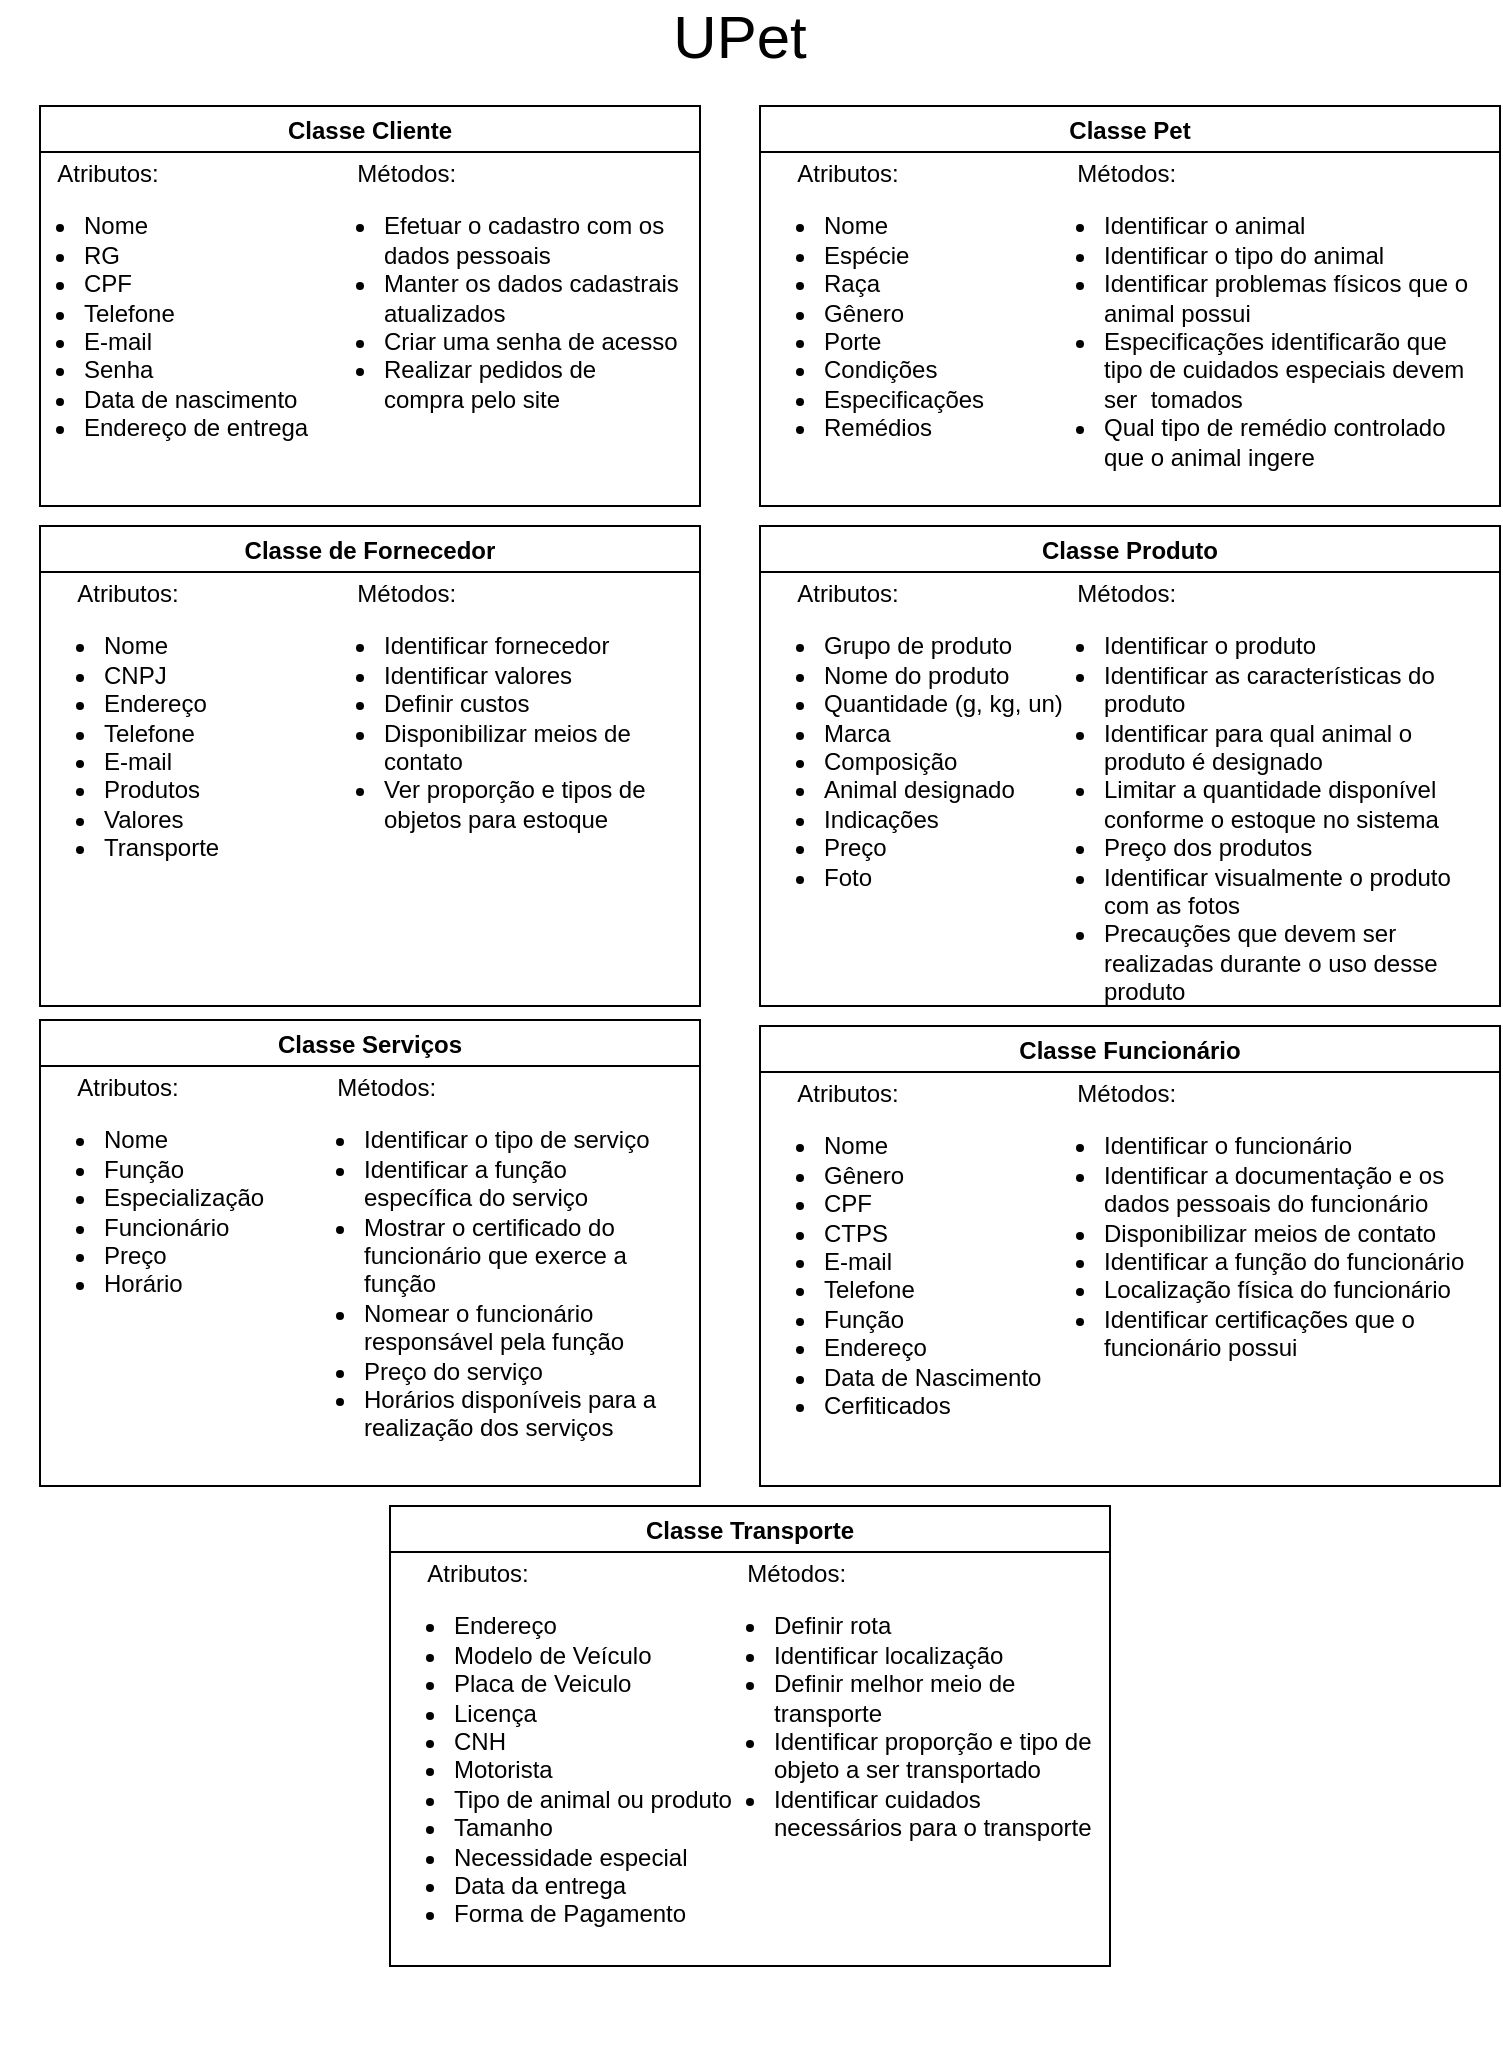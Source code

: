 <mxfile version="20.4.0" type="device"><diagram id="dkKRGLwqxiB_ffLlp-xg" name="Página-1"><mxGraphModel dx="942" dy="557" grid="1" gridSize="10" guides="1" tooltips="1" connect="1" arrows="1" fold="1" page="1" pageScale="1" pageWidth="827" pageHeight="1169" math="0" shadow="0"><root><mxCell id="0"/><mxCell id="1" parent="0"/><mxCell id="Yn7PFpgiiBajjRp9janp-2" value="Classe Pet" style="swimlane;" parent="1" vertex="1"><mxGeometry x="400" y="70" width="370" height="200" as="geometry"/></mxCell><mxCell id="Yn7PFpgiiBajjRp9janp-27" value="&lt;div&gt;&lt;span style=&quot;white-space: pre;&quot;&gt;&#9;&lt;/span&gt;Atributos:&lt;br&gt;&lt;/div&gt;&lt;ul&gt;&lt;li&gt;Nome&lt;/li&gt;&lt;li&gt;Espécie&lt;/li&gt;&lt;li&gt;Raça&lt;/li&gt;&lt;li&gt;Gênero&lt;/li&gt;&lt;li&gt;Porte&lt;/li&gt;&lt;li&gt;Condições&lt;/li&gt;&lt;li&gt;Especificações&lt;/li&gt;&lt;li&gt;Remédios&lt;/li&gt;&lt;/ul&gt;" style="text;html=1;strokeColor=none;fillColor=none;align=left;verticalAlign=top;whiteSpace=wrap;rounded=0;fontSize=12;" parent="Yn7PFpgiiBajjRp9janp-2" vertex="1"><mxGeometry x="-10" y="20" width="140" height="180" as="geometry"/></mxCell><mxCell id="Yn7PFpgiiBajjRp9janp-30" value="&lt;div&gt;&lt;span style=&quot;white-space: pre;&quot;&gt;&#9;&lt;/span&gt;Métodos:&lt;br&gt;&lt;/div&gt;&lt;ul&gt;&lt;li&gt;Identificar o animal&lt;/li&gt;&lt;li&gt;Identificar o tipo do animal&lt;/li&gt;&lt;li&gt;Identificar problemas físicos que o animal possui&lt;/li&gt;&lt;li&gt;Especificações identificarão que tipo de cuidados especiais devem ser&amp;nbsp; tomados&lt;/li&gt;&lt;li&gt;Qual tipo de remédio controlado que o animal ingere&lt;/li&gt;&lt;/ul&gt;" style="text;html=1;strokeColor=none;fillColor=none;align=left;verticalAlign=top;whiteSpace=wrap;rounded=0;fontSize=12;" parent="Yn7PFpgiiBajjRp9janp-2" vertex="1"><mxGeometry x="130" y="20" width="230" height="180" as="geometry"/></mxCell><mxCell id="Yn7PFpgiiBajjRp9janp-3" value="Classe Cliente" style="swimlane;" parent="1" vertex="1"><mxGeometry x="40" y="70" width="330" height="200" as="geometry"/></mxCell><mxCell id="Yn7PFpgiiBajjRp9janp-14" value="&lt;div&gt;&lt;span style=&quot;white-space: pre;&quot;&gt;&#9;&lt;/span&gt;Atributos:&lt;/div&gt;&lt;ul&gt;&lt;li&gt;Nome&lt;/li&gt;&lt;li&gt;RG&lt;/li&gt;&lt;li&gt;CPF&lt;/li&gt;&lt;li&gt;Telefone&lt;/li&gt;&lt;li&gt;E-mail&lt;/li&gt;&lt;li&gt;Senha&lt;/li&gt;&lt;li&gt;Data de nascimento&lt;/li&gt;&lt;li&gt;Endereço de entrega&lt;/li&gt;&lt;/ul&gt;" style="text;html=1;strokeColor=none;fillColor=none;align=left;verticalAlign=top;whiteSpace=wrap;rounded=0;fontSize=12;" parent="Yn7PFpgiiBajjRp9janp-3" vertex="1"><mxGeometry x="-20" y="20" width="180" height="180" as="geometry"/></mxCell><mxCell id="Yn7PFpgiiBajjRp9janp-29" value="&lt;div&gt;&lt;span style=&quot;white-space: pre;&quot;&gt;&#9;&lt;/span&gt;Métodos:&lt;/div&gt;&lt;ul&gt;&lt;li&gt;Efetuar o cadastro com os dados pessoais&lt;/li&gt;&lt;li&gt;Manter os dados cadastrais atualizados&lt;/li&gt;&lt;li&gt;&lt;span style=&quot;background-color: initial;&quot;&gt;Criar uma senha de acesso&lt;/span&gt;&lt;/li&gt;&lt;li&gt;Realizar pedidos de compra pelo site&lt;/li&gt;&lt;/ul&gt;" style="text;html=1;strokeColor=none;fillColor=none;align=left;verticalAlign=top;whiteSpace=wrap;rounded=0;fontSize=12;" parent="Yn7PFpgiiBajjRp9janp-3" vertex="1"><mxGeometry x="130" y="20" width="190" height="180" as="geometry"/></mxCell><mxCell id="Yn7PFpgiiBajjRp9janp-5" value="UPet" style="text;html=1;strokeColor=none;fillColor=none;align=center;verticalAlign=middle;whiteSpace=wrap;rounded=0;fontSize=30;" parent="1" vertex="1"><mxGeometry x="360" y="20" width="60" height="30" as="geometry"/></mxCell><mxCell id="Yn7PFpgiiBajjRp9janp-8" value="Classe Produto" style="swimlane;fontSize=12;" parent="1" vertex="1"><mxGeometry x="400" y="280" width="370" height="240" as="geometry"/></mxCell><mxCell id="Yn7PFpgiiBajjRp9janp-18" value="&lt;div&gt;&lt;span style=&quot;white-space: pre;&quot;&gt;&#9;&lt;/span&gt;Atributos:&lt;br&gt;&lt;/div&gt;&lt;ul&gt;&lt;li&gt;Grupo de produto&lt;/li&gt;&lt;li&gt;Nome do produto&lt;/li&gt;&lt;li&gt;Quantidade (g, kg, un)&lt;/li&gt;&lt;li&gt;Marca&lt;/li&gt;&lt;li&gt;Composição&lt;/li&gt;&lt;li&gt;Animal designado&lt;/li&gt;&lt;li&gt;Indicações&lt;/li&gt;&lt;li&gt;Preço&lt;/li&gt;&lt;li&gt;Foto&lt;/li&gt;&lt;/ul&gt;&lt;div&gt;&lt;br&gt;&lt;/div&gt;&lt;div&gt;&lt;br&gt;&lt;/div&gt;" style="text;html=1;strokeColor=none;fillColor=none;align=left;verticalAlign=top;whiteSpace=wrap;rounded=0;fontSize=12;" parent="Yn7PFpgiiBajjRp9janp-8" vertex="1"><mxGeometry x="-10" y="20" width="210" height="180" as="geometry"/></mxCell><mxCell id="Yn7PFpgiiBajjRp9janp-35" value="&lt;div&gt;&lt;span style=&quot;white-space: pre;&quot;&gt;&#9;&lt;/span&gt;Métodos:&lt;br&gt;&lt;/div&gt;&lt;ul&gt;&lt;li&gt;Identificar o produto&lt;/li&gt;&lt;li&gt;Identificar as características do produto&lt;/li&gt;&lt;li&gt;Identificar para qual animal o produto é designado&lt;/li&gt;&lt;li&gt;Limitar a quantidade disponível conforme o estoque no sistema&lt;/li&gt;&lt;li&gt;Preço dos produtos&lt;/li&gt;&lt;li&gt;Identificar visualmente o produto com as fotos&lt;/li&gt;&lt;li&gt;Precauções que devem ser realizadas durante o uso desse produto&lt;/li&gt;&lt;/ul&gt;" style="text;html=1;strokeColor=none;fillColor=none;align=left;verticalAlign=top;whiteSpace=wrap;rounded=0;fontSize=12;" parent="Yn7PFpgiiBajjRp9janp-8" vertex="1"><mxGeometry x="130" y="20" width="240" height="200" as="geometry"/></mxCell><mxCell id="Yn7PFpgiiBajjRp9janp-9" value="Classe Funcionário" style="swimlane;fontSize=12;" parent="1" vertex="1"><mxGeometry x="400" y="530" width="370" height="230" as="geometry"/></mxCell><mxCell id="Yn7PFpgiiBajjRp9janp-36" value="&lt;div&gt;&lt;span style=&quot;white-space: pre;&quot;&gt;&#9;&lt;/span&gt;Atributos:&lt;br&gt;&lt;/div&gt;&lt;ul&gt;&lt;li&gt;Nome&lt;/li&gt;&lt;li&gt;Gênero&lt;/li&gt;&lt;li&gt;CPF&lt;/li&gt;&lt;li&gt;CTPS&lt;/li&gt;&lt;li&gt;E-mail&lt;/li&gt;&lt;li&gt;Telefone&lt;/li&gt;&lt;li&gt;Função&lt;/li&gt;&lt;li&gt;Endereço&lt;/li&gt;&lt;li&gt;Data de Nascimento&lt;/li&gt;&lt;li&gt;Cerfiticados&lt;/li&gt;&lt;/ul&gt;" style="text;html=1;strokeColor=none;fillColor=none;align=left;verticalAlign=top;whiteSpace=wrap;rounded=0;fontSize=12;" parent="Yn7PFpgiiBajjRp9janp-9" vertex="1"><mxGeometry x="-10" y="20" width="210" height="240" as="geometry"/></mxCell><mxCell id="Yn7PFpgiiBajjRp9janp-37" value="&lt;div&gt;&lt;span style=&quot;white-space: pre;&quot;&gt;&#9;&lt;/span&gt;Métodos:&lt;br&gt;&lt;/div&gt;&lt;ul&gt;&lt;li&gt;Identificar o funcionário&lt;/li&gt;&lt;li&gt;&lt;span style=&quot;background-color: initial;&quot;&gt;Identificar a documentação e os dados pessoais do funcionário&lt;/span&gt;&lt;br&gt;&lt;/li&gt;&lt;li&gt;Disponibilizar meios de contato&lt;/li&gt;&lt;li&gt;Identificar a função do funcionário&lt;/li&gt;&lt;li&gt;Localização física do funcionário&lt;/li&gt;&lt;li&gt;Identificar certificações que o funcionário possui&lt;/li&gt;&lt;/ul&gt;" style="text;html=1;strokeColor=none;fillColor=none;align=left;verticalAlign=top;whiteSpace=wrap;rounded=0;fontSize=12;" parent="Yn7PFpgiiBajjRp9janp-9" vertex="1"><mxGeometry x="130" y="20" width="240" height="180" as="geometry"/></mxCell><mxCell id="Yn7PFpgiiBajjRp9janp-10" value="Classe de Fornecedor" style="swimlane;fontSize=12;" parent="1" vertex="1"><mxGeometry x="40" y="280" width="330" height="240" as="geometry"/></mxCell><mxCell id="Yn7PFpgiiBajjRp9janp-24" value="&lt;div&gt;&lt;span style=&quot;white-space: pre;&quot;&gt;&#9;&lt;/span&gt;Atributos:&lt;br&gt;&lt;/div&gt;&lt;ul&gt;&lt;li&gt;Nome&lt;/li&gt;&lt;li&gt;CNPJ&lt;/li&gt;&lt;li&gt;Endereço&lt;/li&gt;&lt;li&gt;Telefone&lt;/li&gt;&lt;li&gt;E-mail&lt;/li&gt;&lt;li&gt;Produtos&lt;/li&gt;&lt;li&gt;Valores&lt;/li&gt;&lt;li&gt;Transporte&lt;/li&gt;&lt;/ul&gt;" style="text;html=1;strokeColor=none;fillColor=none;align=left;verticalAlign=top;whiteSpace=wrap;rounded=0;fontSize=12;" parent="Yn7PFpgiiBajjRp9janp-10" vertex="1"><mxGeometry x="-10" y="20" width="210" height="180" as="geometry"/></mxCell><mxCell id="Yn7PFpgiiBajjRp9janp-32" value="&lt;div&gt;&lt;span style=&quot;white-space: pre;&quot;&gt;&#9;&lt;/span&gt;Métodos:&lt;br&gt;&lt;/div&gt;&lt;ul&gt;&lt;li&gt;Identificar fornecedor&lt;/li&gt;&lt;li&gt;Identificar valores&lt;/li&gt;&lt;li&gt;Definir custos&lt;/li&gt;&lt;li&gt;Disponibilizar meios de contato&lt;/li&gt;&lt;li&gt;Ver proporção e tipos de objetos para estoque&lt;/li&gt;&lt;/ul&gt;" style="text;html=1;strokeColor=none;fillColor=none;align=left;verticalAlign=top;whiteSpace=wrap;rounded=0;fontSize=12;" parent="Yn7PFpgiiBajjRp9janp-10" vertex="1"><mxGeometry x="130" y="20" width="200" height="180" as="geometry"/></mxCell><mxCell id="Yn7PFpgiiBajjRp9janp-11" value="Classe Serviços" style="swimlane;fontSize=12;" parent="1" vertex="1"><mxGeometry x="40" y="527" width="330" height="233" as="geometry"/></mxCell><mxCell id="Yn7PFpgiiBajjRp9janp-38" value="&lt;div&gt;&lt;span style=&quot;white-space: pre;&quot;&gt;&#9;&lt;/span&gt;Atributos:&lt;br&gt;&lt;/div&gt;&lt;ul&gt;&lt;li&gt;Nome&lt;/li&gt;&lt;li&gt;Função&lt;/li&gt;&lt;li&gt;Especialização&lt;/li&gt;&lt;li&gt;Funcionário&lt;/li&gt;&lt;li&gt;Preço&lt;/li&gt;&lt;li&gt;Horário&lt;/li&gt;&lt;/ul&gt;" style="text;html=1;strokeColor=none;fillColor=none;align=left;verticalAlign=top;whiteSpace=wrap;rounded=0;fontSize=12;" parent="Yn7PFpgiiBajjRp9janp-11" vertex="1"><mxGeometry x="-10" y="20" width="210" height="180" as="geometry"/></mxCell><mxCell id="Yn7PFpgiiBajjRp9janp-39" value="&lt;div&gt;&lt;span style=&quot;white-space: pre;&quot;&gt;&#9;&lt;/span&gt;Métodos:&lt;br&gt;&lt;/div&gt;&lt;ul&gt;&lt;li&gt;Identificar o tipo de serviço&lt;/li&gt;&lt;li&gt;Identificar a função específica do serviço&lt;/li&gt;&lt;li&gt;Mostrar o certificado do funcionário que exerce a função&lt;/li&gt;&lt;li&gt;Nomear o funcionário responsável pela função&lt;/li&gt;&lt;li&gt;Preço do serviço&lt;/li&gt;&lt;li&gt;Horários disponíveis para a realização dos serviços&lt;/li&gt;&lt;/ul&gt;" style="text;html=1;strokeColor=none;fillColor=none;align=left;verticalAlign=top;whiteSpace=wrap;rounded=0;fontSize=12;" parent="Yn7PFpgiiBajjRp9janp-11" vertex="1"><mxGeometry x="120" y="20" width="200" height="180" as="geometry"/></mxCell><mxCell id="Yn7PFpgiiBajjRp9janp-12" value="Classe Transporte" style="swimlane;fontSize=12;" parent="1" vertex="1"><mxGeometry x="215" y="770" width="360" height="230" as="geometry"/></mxCell><mxCell id="Yn7PFpgiiBajjRp9janp-33" value="&lt;div&gt;&lt;span style=&quot;white-space: pre;&quot;&gt;&#9;&lt;/span&gt;Atributos:&lt;br&gt;&lt;/div&gt;&lt;ul&gt;&lt;li&gt;Endereço&lt;/li&gt;&lt;li&gt;Modelo de Veículo&lt;/li&gt;&lt;li&gt;Placa de Veiculo&lt;/li&gt;&lt;li&gt;Licença&lt;/li&gt;&lt;li&gt;CNH&lt;/li&gt;&lt;li&gt;Motorista&lt;/li&gt;&lt;li&gt;Tipo de animal ou produto&lt;/li&gt;&lt;li&gt;Tamanho&lt;/li&gt;&lt;li&gt;Necessidade especial&lt;/li&gt;&lt;li&gt;Data da entrega&lt;/li&gt;&lt;li&gt;Forma de Pagamento&lt;/li&gt;&lt;/ul&gt;" style="text;html=1;strokeColor=none;fillColor=none;align=left;verticalAlign=top;whiteSpace=wrap;rounded=0;fontSize=12;" parent="Yn7PFpgiiBajjRp9janp-12" vertex="1"><mxGeometry x="-10" y="20" width="210" height="220" as="geometry"/></mxCell><mxCell id="Yn7PFpgiiBajjRp9janp-34" value="&lt;div&gt;&lt;span style=&quot;white-space: pre;&quot;&gt;&#9;&lt;/span&gt;Métodos:&lt;br&gt;&lt;/div&gt;&lt;ul&gt;&lt;li&gt;Definir rota&lt;/li&gt;&lt;li&gt;Identificar localização&lt;/li&gt;&lt;li&gt;Definir melhor meio de transporte&lt;/li&gt;&lt;li&gt;Identificar proporção e tipo de objeto a ser transportado&lt;/li&gt;&lt;li&gt;Identificar cuidados necessários para o transporte&lt;/li&gt;&lt;/ul&gt;" style="text;html=1;strokeColor=none;fillColor=none;align=left;verticalAlign=top;whiteSpace=wrap;rounded=0;fontSize=12;" parent="Yn7PFpgiiBajjRp9janp-12" vertex="1"><mxGeometry x="150" y="20" width="210" height="260" as="geometry"/></mxCell></root></mxGraphModel></diagram></mxfile>